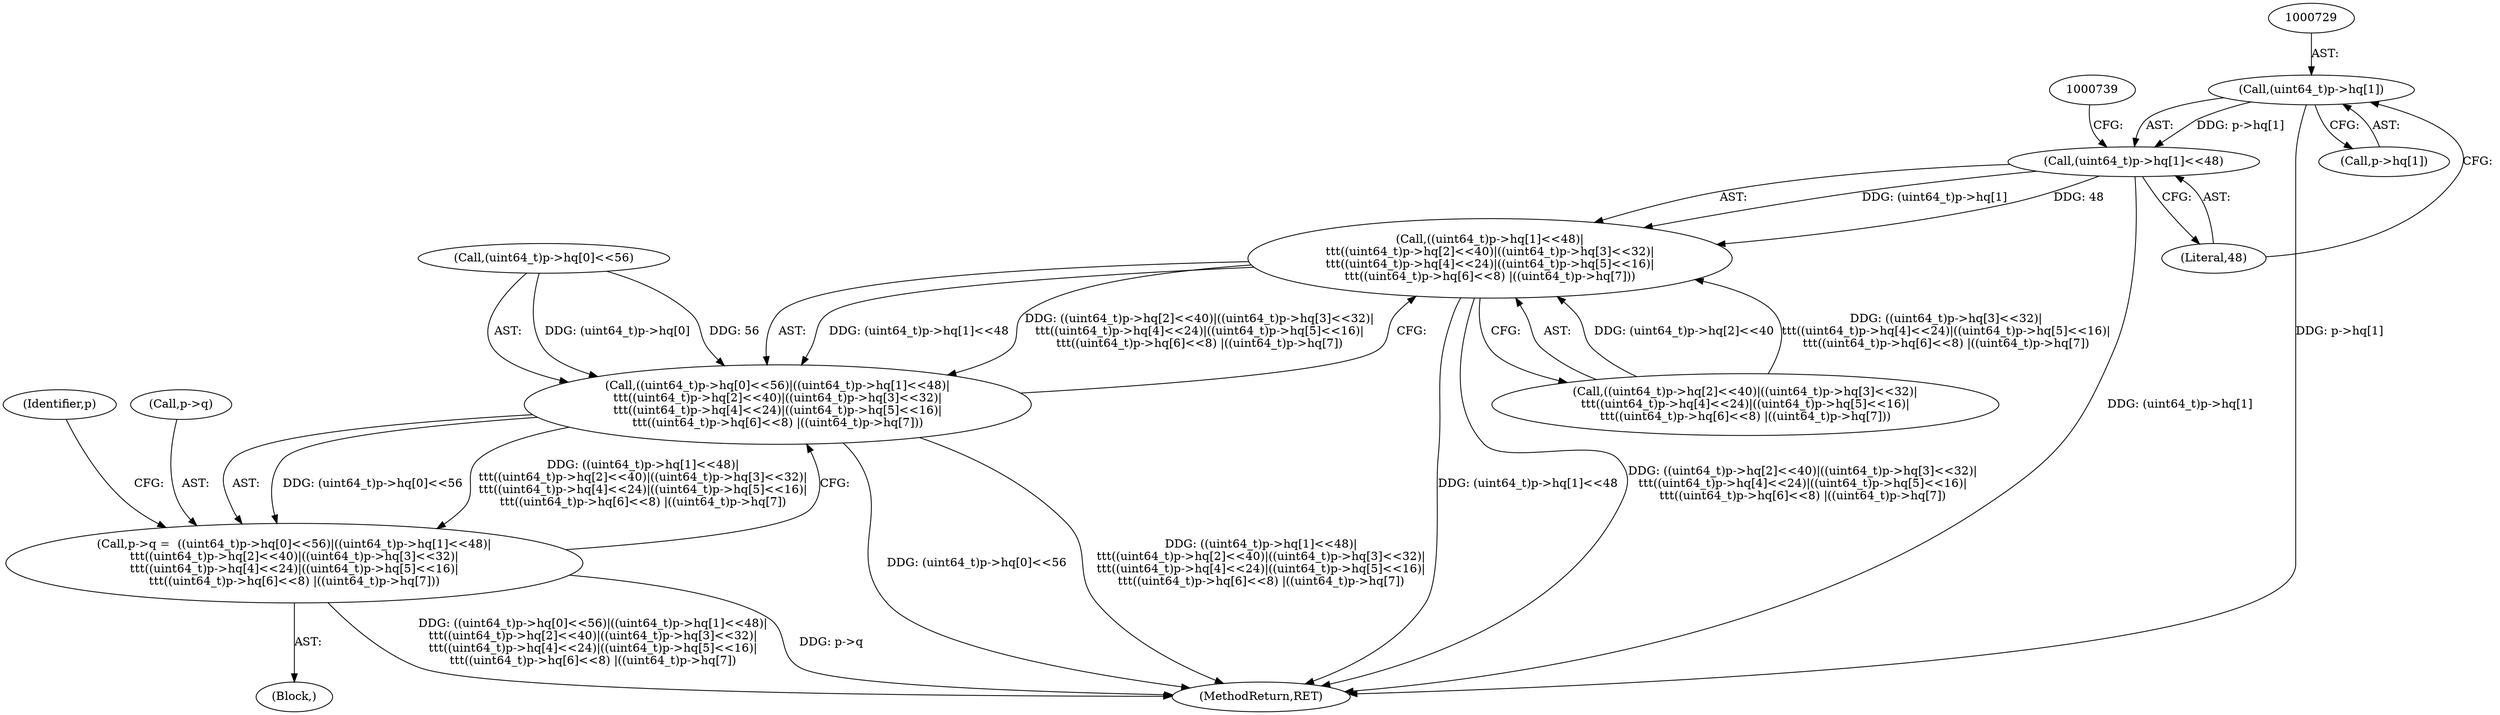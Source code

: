 digraph "0_file_4a284c89d6ef11aca34da65da7d673050a5ea320_2@pointer" {
"1000728" [label="(Call,(uint64_t)p->hq[1])"];
"1000727" [label="(Call,(uint64_t)p->hq[1]<<48)"];
"1000726" [label="(Call,((uint64_t)p->hq[1]<<48)|\n\t\t\t((uint64_t)p->hq[2]<<40)|((uint64_t)p->hq[3]<<32)|\n\t\t\t((uint64_t)p->hq[4]<<24)|((uint64_t)p->hq[5]<<16)|\n\t\t\t((uint64_t)p->hq[6]<<8) |((uint64_t)p->hq[7]))"];
"1000716" [label="(Call,((uint64_t)p->hq[0]<<56)|((uint64_t)p->hq[1]<<48)|\n\t\t\t((uint64_t)p->hq[2]<<40)|((uint64_t)p->hq[3]<<32)|\n\t\t\t((uint64_t)p->hq[4]<<24)|((uint64_t)p->hq[5]<<16)|\n\t\t\t((uint64_t)p->hq[6]<<8) |((uint64_t)p->hq[7]))"];
"1000712" [label="(Call,p->q =  ((uint64_t)p->hq[0]<<56)|((uint64_t)p->hq[1]<<48)|\n\t\t\t((uint64_t)p->hq[2]<<40)|((uint64_t)p->hq[3]<<32)|\n\t\t\t((uint64_t)p->hq[4]<<24)|((uint64_t)p->hq[5]<<16)|\n\t\t\t((uint64_t)p->hq[6]<<8) |((uint64_t)p->hq[7]))"];
"1000902" [label="(MethodReturn,RET)"];
"1000712" [label="(Call,p->q =  ((uint64_t)p->hq[0]<<56)|((uint64_t)p->hq[1]<<48)|\n\t\t\t((uint64_t)p->hq[2]<<40)|((uint64_t)p->hq[3]<<32)|\n\t\t\t((uint64_t)p->hq[4]<<24)|((uint64_t)p->hq[5]<<16)|\n\t\t\t((uint64_t)p->hq[6]<<8) |((uint64_t)p->hq[7]))"];
"1000736" [label="(Call,((uint64_t)p->hq[2]<<40)|((uint64_t)p->hq[3]<<32)|\n\t\t\t((uint64_t)p->hq[4]<<24)|((uint64_t)p->hq[5]<<16)|\n\t\t\t((uint64_t)p->hq[6]<<8) |((uint64_t)p->hq[7]))"];
"1000726" [label="(Call,((uint64_t)p->hq[1]<<48)|\n\t\t\t((uint64_t)p->hq[2]<<40)|((uint64_t)p->hq[3]<<32)|\n\t\t\t((uint64_t)p->hq[4]<<24)|((uint64_t)p->hq[5]<<16)|\n\t\t\t((uint64_t)p->hq[6]<<8) |((uint64_t)p->hq[7]))"];
"1000794" [label="(Identifier,p)"];
"1000730" [label="(Call,p->hq[1])"];
"1000717" [label="(Call,(uint64_t)p->hq[0]<<56)"];
"1000735" [label="(Literal,48)"];
"1000716" [label="(Call,((uint64_t)p->hq[0]<<56)|((uint64_t)p->hq[1]<<48)|\n\t\t\t((uint64_t)p->hq[2]<<40)|((uint64_t)p->hq[3]<<32)|\n\t\t\t((uint64_t)p->hq[4]<<24)|((uint64_t)p->hq[5]<<16)|\n\t\t\t((uint64_t)p->hq[6]<<8) |((uint64_t)p->hq[7]))"];
"1000713" [label="(Call,p->q)"];
"1000728" [label="(Call,(uint64_t)p->hq[1])"];
"1000122" [label="(Block,)"];
"1000727" [label="(Call,(uint64_t)p->hq[1]<<48)"];
"1000728" -> "1000727"  [label="AST: "];
"1000728" -> "1000730"  [label="CFG: "];
"1000729" -> "1000728"  [label="AST: "];
"1000730" -> "1000728"  [label="AST: "];
"1000735" -> "1000728"  [label="CFG: "];
"1000728" -> "1000902"  [label="DDG: p->hq[1]"];
"1000728" -> "1000727"  [label="DDG: p->hq[1]"];
"1000727" -> "1000726"  [label="AST: "];
"1000727" -> "1000735"  [label="CFG: "];
"1000735" -> "1000727"  [label="AST: "];
"1000739" -> "1000727"  [label="CFG: "];
"1000727" -> "1000902"  [label="DDG: (uint64_t)p->hq[1]"];
"1000727" -> "1000726"  [label="DDG: (uint64_t)p->hq[1]"];
"1000727" -> "1000726"  [label="DDG: 48"];
"1000726" -> "1000716"  [label="AST: "];
"1000726" -> "1000736"  [label="CFG: "];
"1000736" -> "1000726"  [label="AST: "];
"1000716" -> "1000726"  [label="CFG: "];
"1000726" -> "1000902"  [label="DDG: (uint64_t)p->hq[1]<<48"];
"1000726" -> "1000902"  [label="DDG: ((uint64_t)p->hq[2]<<40)|((uint64_t)p->hq[3]<<32)|\n\t\t\t((uint64_t)p->hq[4]<<24)|((uint64_t)p->hq[5]<<16)|\n\t\t\t((uint64_t)p->hq[6]<<8) |((uint64_t)p->hq[7])"];
"1000726" -> "1000716"  [label="DDG: (uint64_t)p->hq[1]<<48"];
"1000726" -> "1000716"  [label="DDG: ((uint64_t)p->hq[2]<<40)|((uint64_t)p->hq[3]<<32)|\n\t\t\t((uint64_t)p->hq[4]<<24)|((uint64_t)p->hq[5]<<16)|\n\t\t\t((uint64_t)p->hq[6]<<8) |((uint64_t)p->hq[7])"];
"1000736" -> "1000726"  [label="DDG: (uint64_t)p->hq[2]<<40"];
"1000736" -> "1000726"  [label="DDG: ((uint64_t)p->hq[3]<<32)|\n\t\t\t((uint64_t)p->hq[4]<<24)|((uint64_t)p->hq[5]<<16)|\n\t\t\t((uint64_t)p->hq[6]<<8) |((uint64_t)p->hq[7])"];
"1000716" -> "1000712"  [label="AST: "];
"1000717" -> "1000716"  [label="AST: "];
"1000712" -> "1000716"  [label="CFG: "];
"1000716" -> "1000902"  [label="DDG: (uint64_t)p->hq[0]<<56"];
"1000716" -> "1000902"  [label="DDG: ((uint64_t)p->hq[1]<<48)|\n\t\t\t((uint64_t)p->hq[2]<<40)|((uint64_t)p->hq[3]<<32)|\n\t\t\t((uint64_t)p->hq[4]<<24)|((uint64_t)p->hq[5]<<16)|\n\t\t\t((uint64_t)p->hq[6]<<8) |((uint64_t)p->hq[7])"];
"1000716" -> "1000712"  [label="DDG: (uint64_t)p->hq[0]<<56"];
"1000716" -> "1000712"  [label="DDG: ((uint64_t)p->hq[1]<<48)|\n\t\t\t((uint64_t)p->hq[2]<<40)|((uint64_t)p->hq[3]<<32)|\n\t\t\t((uint64_t)p->hq[4]<<24)|((uint64_t)p->hq[5]<<16)|\n\t\t\t((uint64_t)p->hq[6]<<8) |((uint64_t)p->hq[7])"];
"1000717" -> "1000716"  [label="DDG: (uint64_t)p->hq[0]"];
"1000717" -> "1000716"  [label="DDG: 56"];
"1000712" -> "1000122"  [label="AST: "];
"1000713" -> "1000712"  [label="AST: "];
"1000794" -> "1000712"  [label="CFG: "];
"1000712" -> "1000902"  [label="DDG: ((uint64_t)p->hq[0]<<56)|((uint64_t)p->hq[1]<<48)|\n\t\t\t((uint64_t)p->hq[2]<<40)|((uint64_t)p->hq[3]<<32)|\n\t\t\t((uint64_t)p->hq[4]<<24)|((uint64_t)p->hq[5]<<16)|\n\t\t\t((uint64_t)p->hq[6]<<8) |((uint64_t)p->hq[7])"];
"1000712" -> "1000902"  [label="DDG: p->q"];
}
